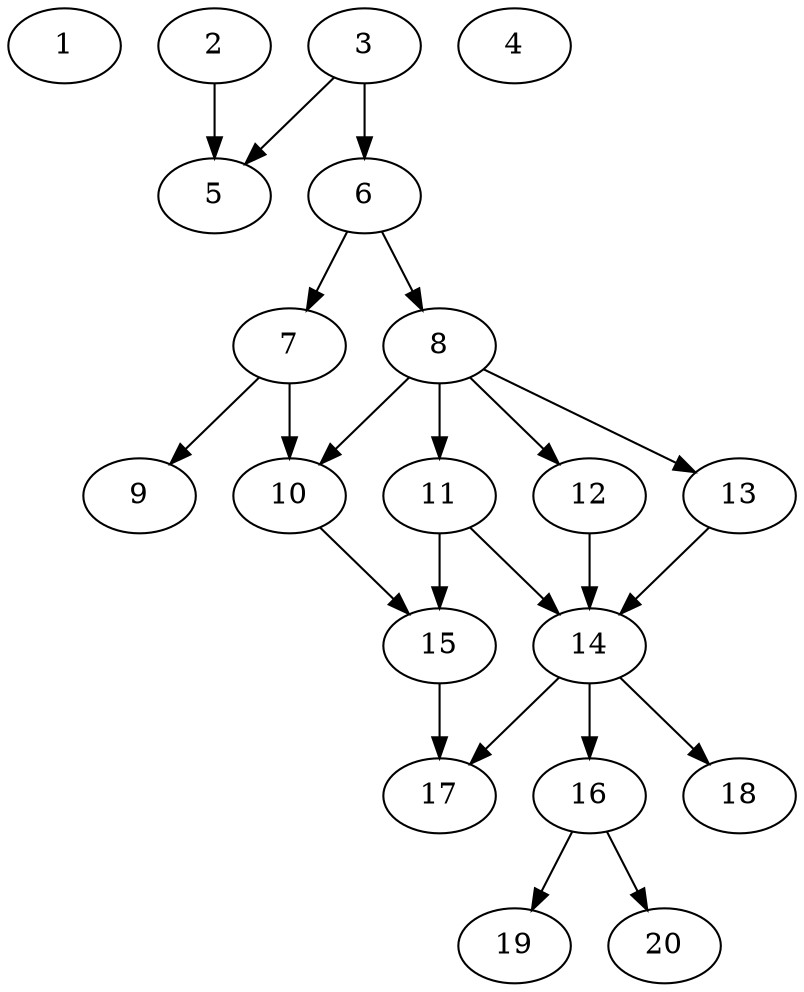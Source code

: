 // DAG automatically generated by daggen at Tue Jul 23 14:22:50 2019
// ./daggen --dot -n 20 --ccr 0.5 --fat 0.5 --regular 0.5 --density 0.6 --mindata 5242880 --maxdata 52428800 
digraph G {
  1 [size="35442688", alpha="0.18", expect_size="17721344"] 
  2 [size="25966592", alpha="0.20", expect_size="12983296"] 
  2 -> 5 [size ="12983296"]
  3 [size="54974464", alpha="0.13", expect_size="27487232"] 
  3 -> 5 [size ="27487232"]
  3 -> 6 [size ="27487232"]
  4 [size="84551680", alpha="0.15", expect_size="42275840"] 
  5 [size="95574016", alpha="0.16", expect_size="47787008"] 
  6 [size="57473024", alpha="0.01", expect_size="28736512"] 
  6 -> 7 [size ="28736512"]
  6 -> 8 [size ="28736512"]
  7 [size="57278464", alpha="0.17", expect_size="28639232"] 
  7 -> 9 [size ="28639232"]
  7 -> 10 [size ="28639232"]
  8 [size="24246272", alpha="0.06", expect_size="12123136"] 
  8 -> 10 [size ="12123136"]
  8 -> 11 [size ="12123136"]
  8 -> 12 [size ="12123136"]
  8 -> 13 [size ="12123136"]
  9 [size="71909376", alpha="0.09", expect_size="35954688"] 
  10 [size="52590592", alpha="0.16", expect_size="26295296"] 
  10 -> 15 [size ="26295296"]
  11 [size="98129920", alpha="0.19", expect_size="49064960"] 
  11 -> 14 [size ="49064960"]
  11 -> 15 [size ="49064960"]
  12 [size="89679872", alpha="0.06", expect_size="44839936"] 
  12 -> 14 [size ="44839936"]
  13 [size="88946688", alpha="0.18", expect_size="44473344"] 
  13 -> 14 [size ="44473344"]
  14 [size="57335808", alpha="0.15", expect_size="28667904"] 
  14 -> 16 [size ="28667904"]
  14 -> 17 [size ="28667904"]
  14 -> 18 [size ="28667904"]
  15 [size="33937408", alpha="0.05", expect_size="16968704"] 
  15 -> 17 [size ="16968704"]
  16 [size="14417920", alpha="0.19", expect_size="7208960"] 
  16 -> 19 [size ="7208960"]
  16 -> 20 [size ="7208960"]
  17 [size="16867328", alpha="0.12", expect_size="8433664"] 
  18 [size="94902272", alpha="0.18", expect_size="47451136"] 
  19 [size="27113472", alpha="0.08", expect_size="13556736"] 
  20 [size="71262208", alpha="0.03", expect_size="35631104"] 
}
